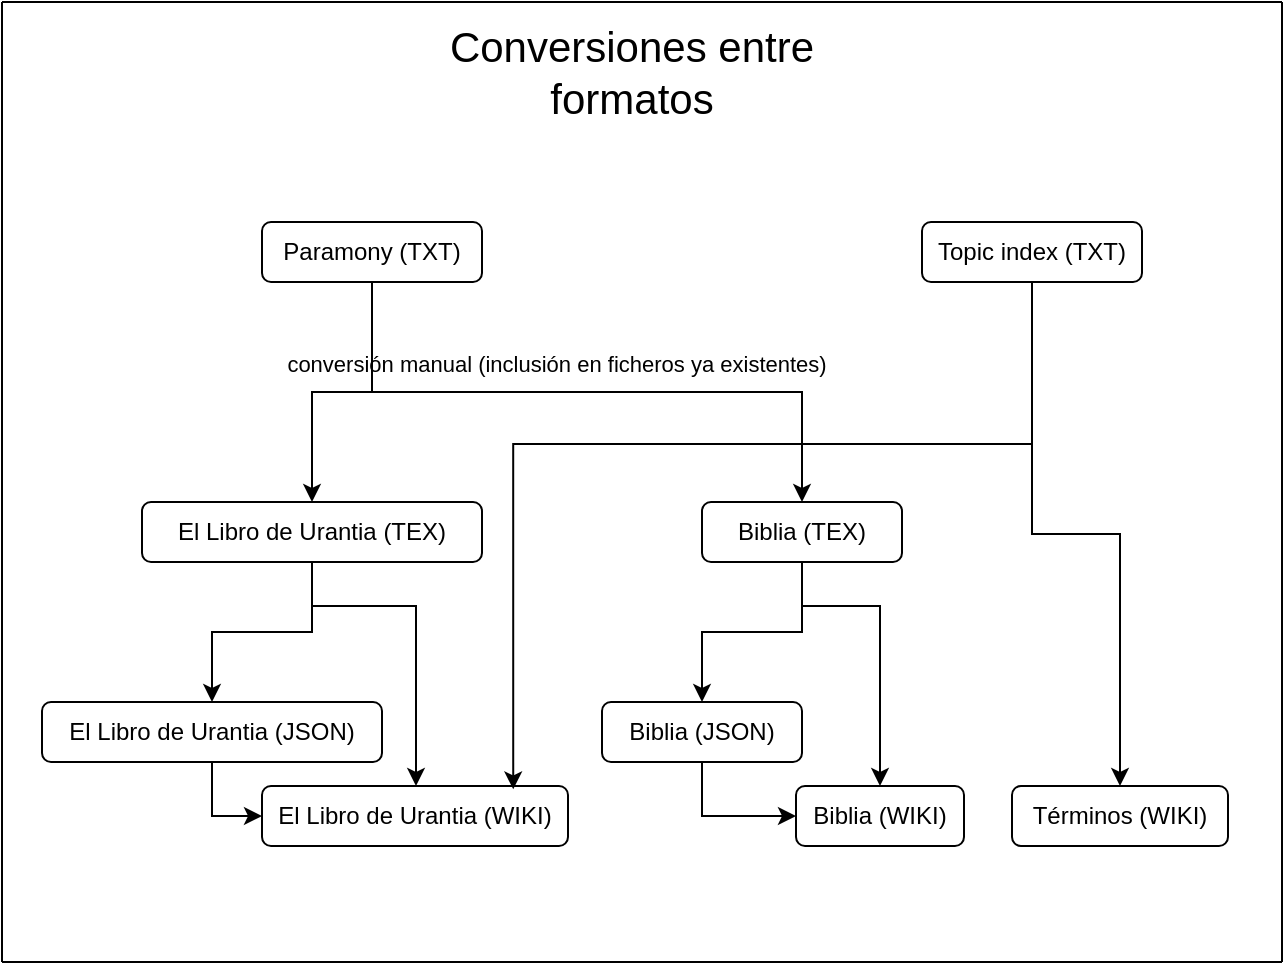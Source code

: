 <mxfile version="14.1.8" type="device"><diagram id="C5RBs43oDa-KdzZeNtuy" name="Page-1"><mxGraphModel dx="981" dy="567" grid="1" gridSize="9" guides="1" tooltips="1" connect="1" arrows="1" fold="1" page="1" pageScale="1" pageWidth="827" pageHeight="1169" math="0" shadow="0"><root><mxCell id="WIyWlLk6GJQsqaUBKTNV-0"/><mxCell id="WIyWlLk6GJQsqaUBKTNV-1" parent="WIyWlLk6GJQsqaUBKTNV-0"/><mxCell id="xQuQsDgISbO9K-nXx9gV-24" style="edgeStyle=orthogonalEdgeStyle;rounded=0;orthogonalLoop=1;jettySize=auto;html=1;exitX=0.5;exitY=1;exitDx=0;exitDy=0;entryX=0.5;entryY=0;entryDx=0;entryDy=0;" parent="WIyWlLk6GJQsqaUBKTNV-1" source="xQuQsDgISbO9K-nXx9gV-0" target="xQuQsDgISbO9K-nXx9gV-1" edge="1"><mxGeometry relative="1" as="geometry"/></mxCell><mxCell id="xQuQsDgISbO9K-nXx9gV-25" value="conversión manual (inclusión en ficheros ya existentes)" style="edgeLabel;html=1;align=center;verticalAlign=middle;resizable=0;points=[];labelBackgroundColor=#ffffff;labelBorderColor=none;" parent="xQuQsDgISbO9K-nXx9gV-24" vertex="1" connectable="0"><mxGeometry x="0.225" y="2" relative="1" as="geometry"><mxPoint x="120" y="-15" as="offset"/></mxGeometry></mxCell><mxCell id="xQuQsDgISbO9K-nXx9gV-27" style="edgeStyle=orthogonalEdgeStyle;rounded=0;orthogonalLoop=1;jettySize=auto;html=1;exitX=0.5;exitY=1;exitDx=0;exitDy=0;entryX=0.5;entryY=0;entryDx=0;entryDy=0;" parent="WIyWlLk6GJQsqaUBKTNV-1" source="xQuQsDgISbO9K-nXx9gV-0" target="xQuQsDgISbO9K-nXx9gV-2" edge="1"><mxGeometry relative="1" as="geometry"/></mxCell><mxCell id="xQuQsDgISbO9K-nXx9gV-0" value="Paramony (TXT)" style="rounded=1;whiteSpace=wrap;html=1;" parent="WIyWlLk6GJQsqaUBKTNV-1" vertex="1"><mxGeometry x="210" y="150" width="110" height="30" as="geometry"/></mxCell><mxCell id="xQuQsDgISbO9K-nXx9gV-8" style="edgeStyle=orthogonalEdgeStyle;rounded=0;orthogonalLoop=1;jettySize=auto;html=1;exitX=0.5;exitY=1;exitDx=0;exitDy=0;" parent="WIyWlLk6GJQsqaUBKTNV-1" source="xQuQsDgISbO9K-nXx9gV-1" target="xQuQsDgISbO9K-nXx9gV-4" edge="1"><mxGeometry relative="1" as="geometry"/></mxCell><mxCell id="xQuQsDgISbO9K-nXx9gV-10" style="edgeStyle=orthogonalEdgeStyle;rounded=0;orthogonalLoop=1;jettySize=auto;html=1;exitX=0.5;exitY=1;exitDx=0;exitDy=0;" parent="WIyWlLk6GJQsqaUBKTNV-1" source="xQuQsDgISbO9K-nXx9gV-1" target="xQuQsDgISbO9K-nXx9gV-5" edge="1"><mxGeometry relative="1" as="geometry"><Array as="points"><mxPoint x="235" y="342"/><mxPoint x="287" y="342"/></Array></mxGeometry></mxCell><mxCell id="xQuQsDgISbO9K-nXx9gV-1" value="El Libro de Urantia (TEX)" style="rounded=1;whiteSpace=wrap;html=1;" parent="WIyWlLk6GJQsqaUBKTNV-1" vertex="1"><mxGeometry x="150" y="290" width="170" height="30" as="geometry"/></mxCell><mxCell id="xQuQsDgISbO9K-nXx9gV-14" style="edgeStyle=orthogonalEdgeStyle;rounded=0;orthogonalLoop=1;jettySize=auto;html=1;exitX=0.5;exitY=1;exitDx=0;exitDy=0;entryX=0.5;entryY=0;entryDx=0;entryDy=0;" parent="WIyWlLk6GJQsqaUBKTNV-1" source="xQuQsDgISbO9K-nXx9gV-2" target="xQuQsDgISbO9K-nXx9gV-11" edge="1"><mxGeometry relative="1" as="geometry"/></mxCell><mxCell id="xQuQsDgISbO9K-nXx9gV-16" style="edgeStyle=orthogonalEdgeStyle;rounded=0;orthogonalLoop=1;jettySize=auto;html=1;exitX=0.5;exitY=1;exitDx=0;exitDy=0;" parent="WIyWlLk6GJQsqaUBKTNV-1" source="xQuQsDgISbO9K-nXx9gV-2" target="xQuQsDgISbO9K-nXx9gV-12" edge="1"><mxGeometry relative="1" as="geometry"><Array as="points"><mxPoint x="480" y="342"/><mxPoint x="519" y="342"/></Array></mxGeometry></mxCell><mxCell id="xQuQsDgISbO9K-nXx9gV-2" value="Biblia (TEX)" style="rounded=1;whiteSpace=wrap;html=1;" parent="WIyWlLk6GJQsqaUBKTNV-1" vertex="1"><mxGeometry x="430" y="290" width="100" height="30" as="geometry"/></mxCell><mxCell id="xQuQsDgISbO9K-nXx9gV-4" value="El Libro de Urantia (JSON)" style="rounded=1;whiteSpace=wrap;html=1;" parent="WIyWlLk6GJQsqaUBKTNV-1" vertex="1"><mxGeometry x="100" y="390" width="170" height="30" as="geometry"/></mxCell><mxCell id="xQuQsDgISbO9K-nXx9gV-5" value="El Libro de Urantia (WIKI)" style="rounded=1;whiteSpace=wrap;html=1;" parent="WIyWlLk6GJQsqaUBKTNV-1" vertex="1"><mxGeometry x="210" y="432" width="153" height="30" as="geometry"/></mxCell><mxCell id="xQuQsDgISbO9K-nXx9gV-6" value="&lt;font style=&quot;font-size: 21px&quot;&gt;Conversiones entre formatos&lt;/font&gt;" style="text;html=1;strokeColor=none;fillColor=none;align=center;verticalAlign=middle;whiteSpace=wrap;rounded=0;" parent="WIyWlLk6GJQsqaUBKTNV-1" vertex="1"><mxGeometry x="280" y="50" width="230" height="50" as="geometry"/></mxCell><mxCell id="xQuQsDgISbO9K-nXx9gV-11" value="Biblia (JSON)" style="rounded=1;whiteSpace=wrap;html=1;" parent="WIyWlLk6GJQsqaUBKTNV-1" vertex="1"><mxGeometry x="380" y="390" width="100" height="30" as="geometry"/></mxCell><mxCell id="xQuQsDgISbO9K-nXx9gV-12" value="Biblia (WIKI)" style="rounded=1;whiteSpace=wrap;html=1;" parent="WIyWlLk6GJQsqaUBKTNV-1" vertex="1"><mxGeometry x="477" y="432" width="84" height="30" as="geometry"/></mxCell><mxCell id="xQuQsDgISbO9K-nXx9gV-19" value="" style="endArrow=none;html=1;" parent="WIyWlLk6GJQsqaUBKTNV-1" edge="1"><mxGeometry width="50" height="50" relative="1" as="geometry"><mxPoint x="80" y="40" as="sourcePoint"/><mxPoint x="720" y="40" as="targetPoint"/></mxGeometry></mxCell><mxCell id="xQuQsDgISbO9K-nXx9gV-20" value="" style="endArrow=none;html=1;" parent="WIyWlLk6GJQsqaUBKTNV-1" edge="1"><mxGeometry width="50" height="50" relative="1" as="geometry"><mxPoint x="80" y="40" as="sourcePoint"/><mxPoint x="80" y="520" as="targetPoint"/></mxGeometry></mxCell><mxCell id="xQuQsDgISbO9K-nXx9gV-21" value="" style="endArrow=none;html=1;" parent="WIyWlLk6GJQsqaUBKTNV-1" edge="1"><mxGeometry width="50" height="50" relative="1" as="geometry"><mxPoint x="720" y="40" as="sourcePoint"/><mxPoint x="720" y="520" as="targetPoint"/></mxGeometry></mxCell><mxCell id="xQuQsDgISbO9K-nXx9gV-22" value="" style="endArrow=none;html=1;" parent="WIyWlLk6GJQsqaUBKTNV-1" edge="1"><mxGeometry width="50" height="50" relative="1" as="geometry"><mxPoint x="80" y="520" as="sourcePoint"/><mxPoint x="720" y="520" as="targetPoint"/></mxGeometry></mxCell><mxCell id="xQuQsDgISbO9K-nXx9gV-30" style="edgeStyle=orthogonalEdgeStyle;rounded=0;orthogonalLoop=1;jettySize=auto;html=1;exitX=0.5;exitY=1;exitDx=0;exitDy=0;entryX=0.5;entryY=0;entryDx=0;entryDy=0;" parent="WIyWlLk6GJQsqaUBKTNV-1" source="xQuQsDgISbO9K-nXx9gV-28" target="xQuQsDgISbO9K-nXx9gV-29" edge="1"><mxGeometry relative="1" as="geometry"/></mxCell><mxCell id="xQuQsDgISbO9K-nXx9gV-28" value="Topic index (TXT)" style="rounded=1;whiteSpace=wrap;html=1;" parent="WIyWlLk6GJQsqaUBKTNV-1" vertex="1"><mxGeometry x="540" y="150" width="110" height="30" as="geometry"/></mxCell><mxCell id="xQuQsDgISbO9K-nXx9gV-29" value="Términos (WIKI)" style="rounded=1;whiteSpace=wrap;html=1;" parent="WIyWlLk6GJQsqaUBKTNV-1" vertex="1"><mxGeometry x="585" y="432" width="108" height="30" as="geometry"/></mxCell><mxCell id="VZW4VKAV-bEhSZIWz-qM-0" style="edgeStyle=orthogonalEdgeStyle;rounded=0;orthogonalLoop=1;jettySize=auto;html=1;exitX=0.5;exitY=1;exitDx=0;exitDy=0;entryX=0;entryY=0.5;entryDx=0;entryDy=0;" edge="1" parent="WIyWlLk6GJQsqaUBKTNV-1" source="xQuQsDgISbO9K-nXx9gV-4" target="xQuQsDgISbO9K-nXx9gV-5"><mxGeometry relative="1" as="geometry"><mxPoint x="194" y="412.0" as="sourcePoint"/><mxPoint x="144" y="482.0" as="targetPoint"/><Array as="points"><mxPoint x="185" y="447"/></Array></mxGeometry></mxCell><mxCell id="VZW4VKAV-bEhSZIWz-qM-1" style="edgeStyle=orthogonalEdgeStyle;rounded=0;orthogonalLoop=1;jettySize=auto;html=1;exitX=0.5;exitY=1;exitDx=0;exitDy=0;entryX=0;entryY=0.5;entryDx=0;entryDy=0;" edge="1" parent="WIyWlLk6GJQsqaUBKTNV-1" source="xQuQsDgISbO9K-nXx9gV-11" target="xQuQsDgISbO9K-nXx9gV-12"><mxGeometry relative="1" as="geometry"><mxPoint x="430" y="432.0" as="sourcePoint"/><mxPoint x="455" y="459" as="targetPoint"/><Array as="points"><mxPoint x="430" y="447"/></Array></mxGeometry></mxCell><mxCell id="VZW4VKAV-bEhSZIWz-qM-2" style="edgeStyle=orthogonalEdgeStyle;rounded=0;orthogonalLoop=1;jettySize=auto;html=1;exitX=0.5;exitY=1;exitDx=0;exitDy=0;entryX=0.821;entryY=0.056;entryDx=0;entryDy=0;entryPerimeter=0;" edge="1" parent="WIyWlLk6GJQsqaUBKTNV-1" source="xQuQsDgISbO9K-nXx9gV-28" target="xQuQsDgISbO9K-nXx9gV-5"><mxGeometry relative="1" as="geometry"><mxPoint x="604" y="189.0" as="sourcePoint"/><mxPoint x="648" y="441" as="targetPoint"/><Array as="points"><mxPoint x="595" y="261"/><mxPoint x="336" y="261"/></Array></mxGeometry></mxCell></root></mxGraphModel></diagram></mxfile>